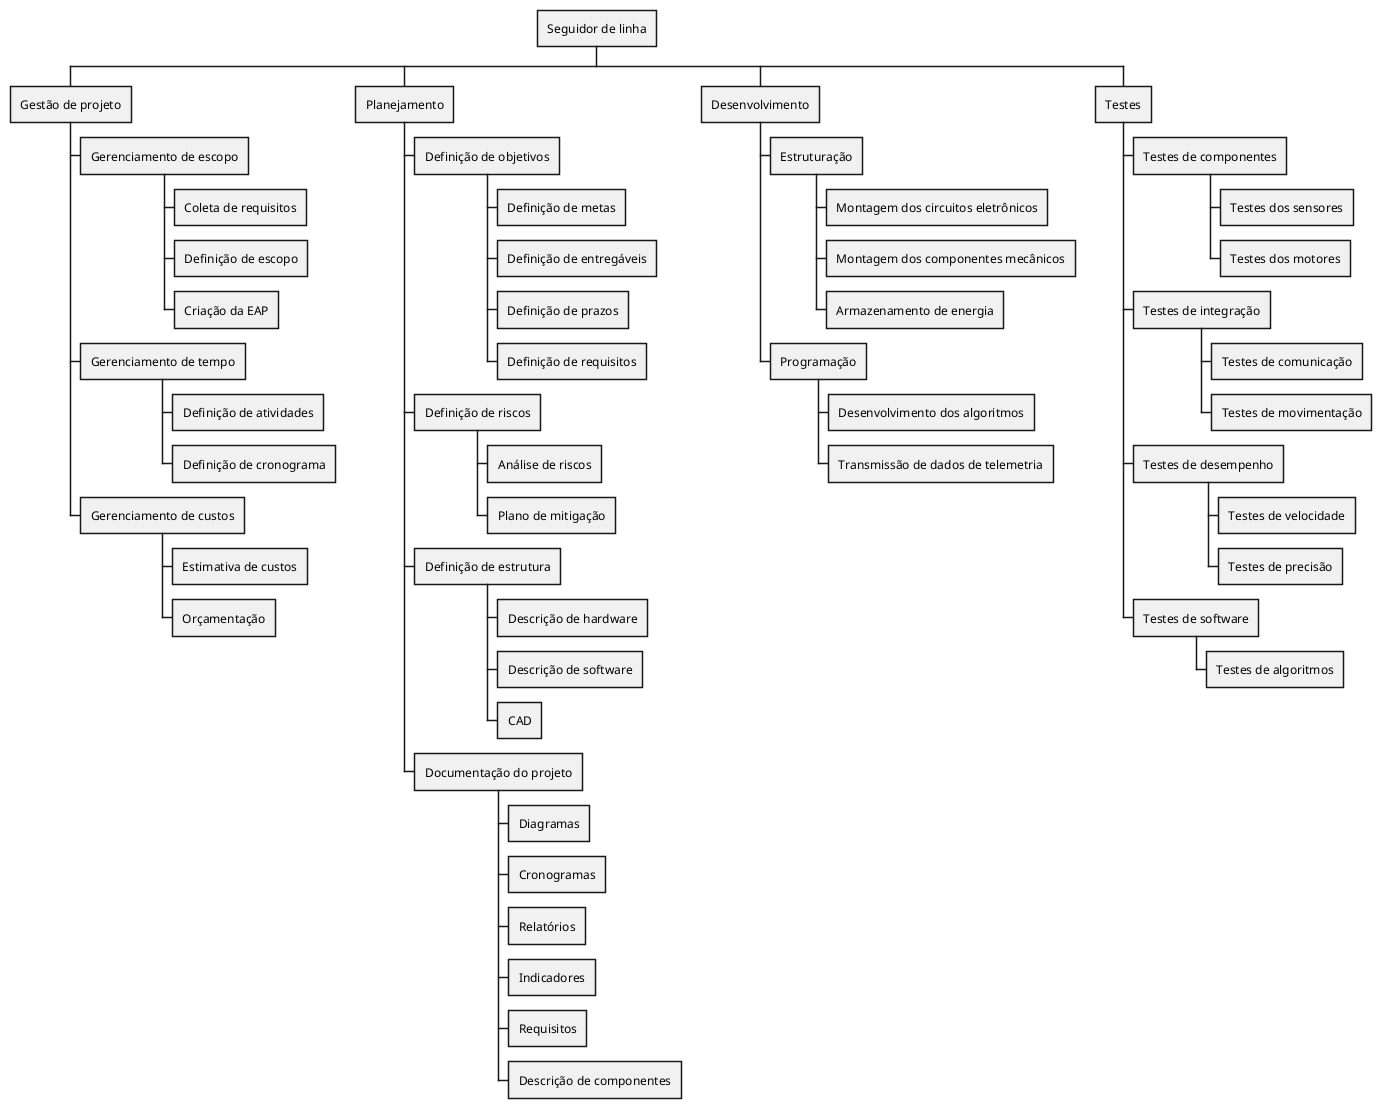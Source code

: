 @startwbs
* Seguidor de linha

** Gestão de projeto
*** Gerenciamento de escopo
**** Coleta de requisitos
**** Definição de escopo
**** Criação da EAP
*** Gerenciamento de tempo
**** Definição de atividades
**** Definição de cronograma
*** Gerenciamento de custos
**** Estimativa de custos
**** Orçamentação

** Planejamento
*** Definição de objetivos
**** Definição de metas
**** Definição de entregáveis
**** Definição de prazos
**** Definição de requisitos
*** Definição de riscos
**** Análise de riscos
**** Plano de mitigação
*** Definição de estrutura
**** Descrição de hardware
**** Descrição de software
**** CAD
*** Documentação do projeto
**** Diagramas
**** Cronogramas
**** Relatórios
**** Indicadores
**** Requisitos
**** Descrição de componentes

** Desenvolvimento
*** Estruturação
**** Montagem dos circuitos eletrônicos
**** Montagem dos componentes mecânicos
**** Armazenamento de energia
*** Programação
**** Desenvolvimento dos algoritmos
**** Transmissão de dados de telemetria

** Testes
*** Testes de componentes
**** Testes dos sensores
**** Testes dos motores
*** Testes de integração
**** Testes de comunicação
**** Testes de movimentação
*** Testes de desempenho
**** Testes de velocidade
**** Testes de precisão
*** Testes de software
**** Testes de algoritmos
@endwbs
